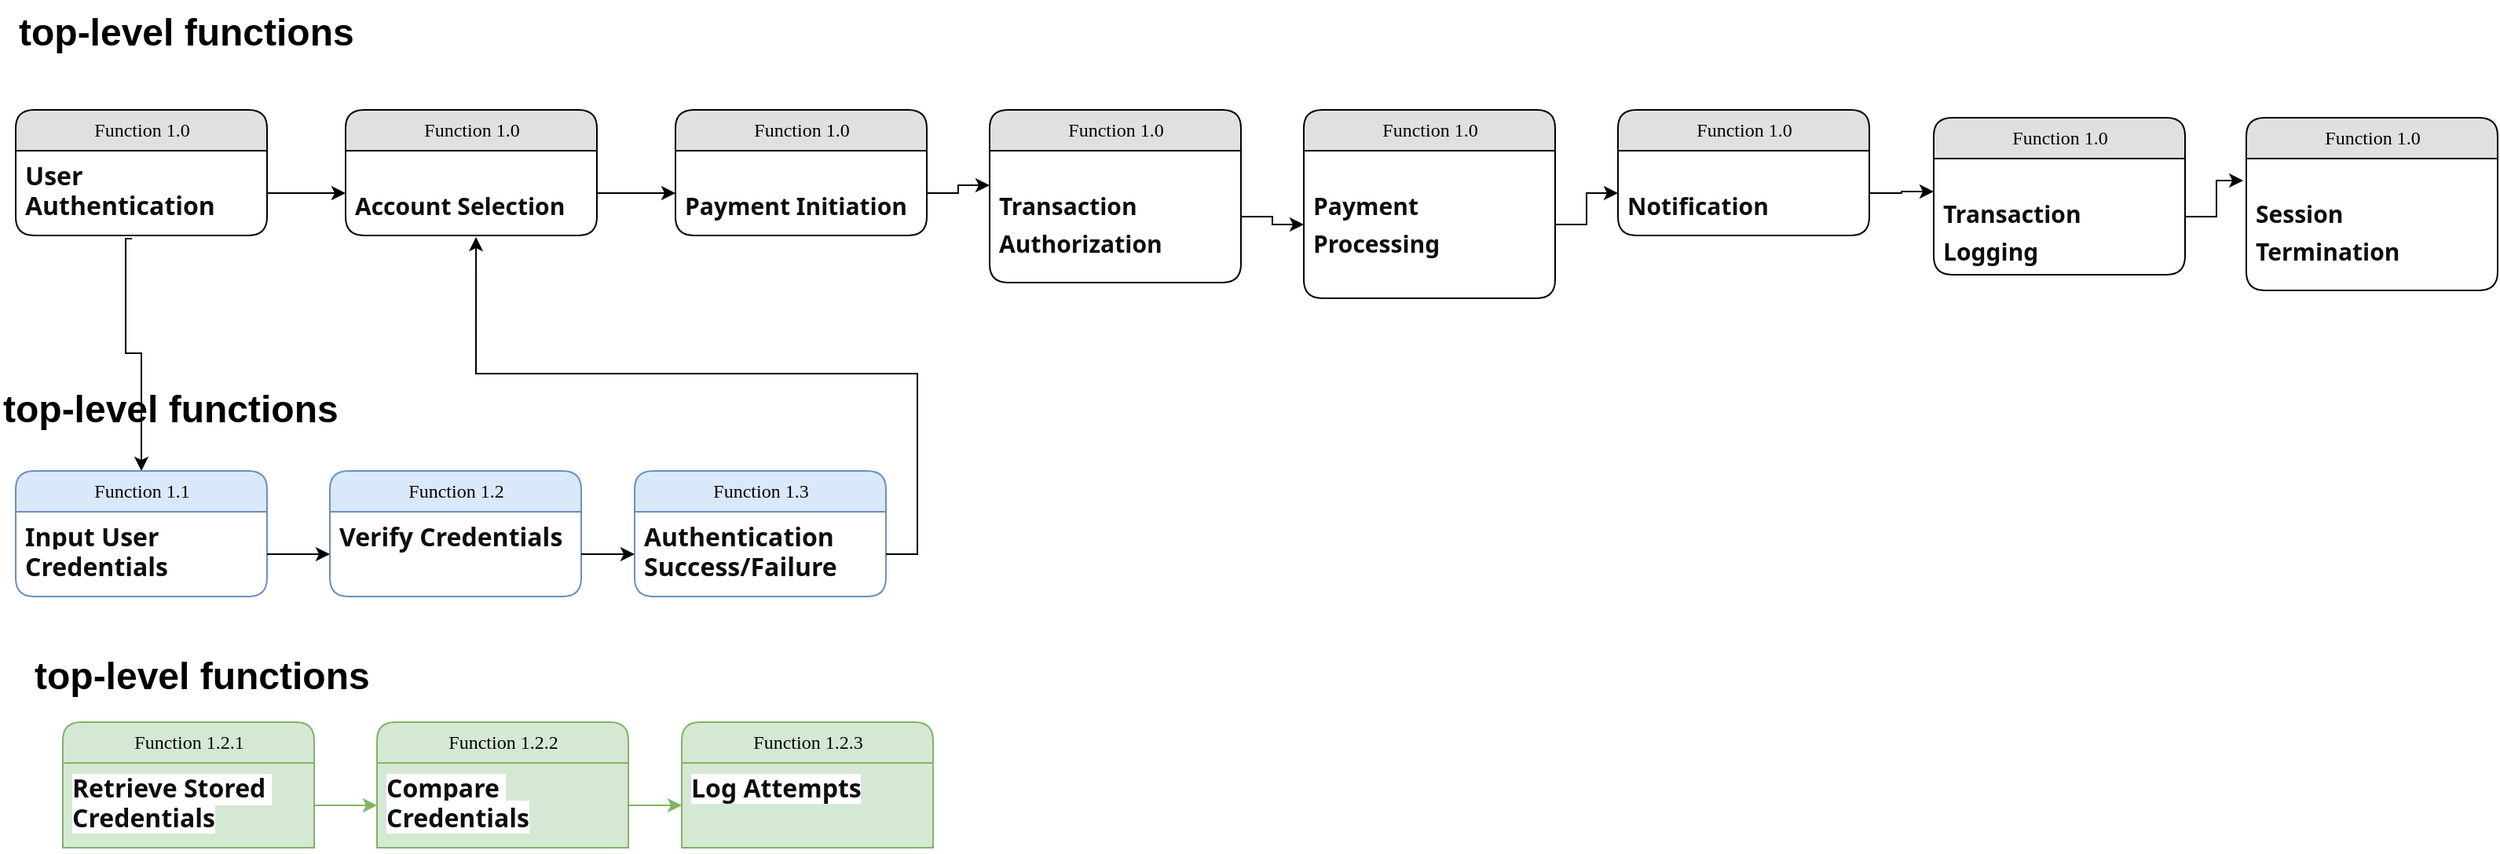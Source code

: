 <mxfile version="24.1.0" type="github">
  <diagram name="Page-1" id="_10pndpndqO9Rgd-7_nZ">
    <mxGraphModel dx="1434" dy="746" grid="1" gridSize="10" guides="1" tooltips="1" connect="1" arrows="1" fold="1" page="1" pageScale="1" pageWidth="827" pageHeight="1169" math="0" shadow="0">
      <root>
        <mxCell id="0" />
        <mxCell id="1" parent="0" />
        <mxCell id="2uX6Rqt7n328oZUtcSQR-39" style="edgeStyle=orthogonalEdgeStyle;rounded=0;orthogonalLoop=1;jettySize=auto;html=1;exitX=0.463;exitY=1.037;exitDx=0;exitDy=0;exitPerimeter=0;" edge="1" parent="1" source="2uX6Rqt7n328oZUtcSQR-2" target="2uX6Rqt7n328oZUtcSQR-32">
          <mxGeometry relative="1" as="geometry">
            <Array as="points">
              <mxPoint x="90" y="182" />
              <mxPoint x="90" y="255" />
              <mxPoint x="100" y="255" />
            </Array>
          </mxGeometry>
        </mxCell>
        <mxCell id="2uX6Rqt7n328oZUtcSQR-1" value="Function 1.0" style="swimlane;html=1;fontStyle=0;childLayout=stackLayout;horizontal=1;startSize=26;fillColor=#e0e0e0;horizontalStack=0;resizeParent=1;resizeLast=0;collapsible=1;marginBottom=0;swimlaneFillColor=#ffffff;align=center;rounded=1;shadow=0;comic=0;labelBackgroundColor=none;strokeWidth=1;fontFamily=Verdana;fontSize=12" vertex="1" parent="1">
          <mxGeometry x="20" y="100" width="160" height="80" as="geometry" />
        </mxCell>
        <mxCell id="2uX6Rqt7n328oZUtcSQR-2" value="&lt;div&gt;&lt;span style=&quot;border: 0px solid rgb(227, 227, 227); box-sizing: border-box; --tw-border-spacing-x: 0; --tw-border-spacing-y: 0; --tw-translate-x: 0; --tw-translate-y: 0; --tw-rotate: 0; --tw-skew-x: 0; --tw-skew-y: 0; --tw-scale-x: 1; --tw-scale-y: 1; --tw-pan-x: ; --tw-pan-y: ; --tw-pinch-zoom: ; --tw-scroll-snap-strictness: proximity; --tw-gradient-from-position: ; --tw-gradient-via-position: ; --tw-gradient-to-position: ; --tw-ordinal: ; --tw-slashed-zero: ; --tw-numeric-figure: ; --tw-numeric-spacing: ; --tw-numeric-fraction: ; --tw-ring-inset: ; --tw-ring-offset-width: 0px; --tw-ring-offset-color: #fff; --tw-ring-color: rgba(69,89,164,.5); --tw-ring-offset-shadow: 0 0 transparent; --tw-ring-shadow: 0 0 transparent; --tw-shadow: 0 0 transparent; --tw-shadow-colored: 0 0 transparent; --tw-blur: ; --tw-brightness: ; --tw-contrast: ; --tw-grayscale: ; --tw-hue-rotate: ; --tw-invert: ; --tw-saturate: ; --tw-sepia: ; --tw-drop-shadow: ; --tw-backdrop-blur: ; --tw-backdrop-brightness: ; --tw-backdrop-contrast: ; --tw-backdrop-grayscale: ; --tw-backdrop-hue-rotate: ; --tw-backdrop-invert: ; --tw-backdrop-opacity: ; --tw-backdrop-saturate: ; --tw-backdrop-sepia: ; --tw-contain-size: ; --tw-contain-layout: ; --tw-contain-paint: ; --tw-contain-style: ; font-weight: 600; color: rgb(13, 13, 13); font-family: Söhne, ui-sans-serif, system-ui, -apple-system, &amp;quot;Segoe UI&amp;quot;, Roboto, Ubuntu, Cantarell, &amp;quot;Noto Sans&amp;quot;, sans-serif, &amp;quot;Helvetica Neue&amp;quot;, Arial, &amp;quot;Apple Color Emoji&amp;quot;, &amp;quot;Segoe UI Emoji&amp;quot;, &amp;quot;Segoe UI Symbol&amp;quot;, &amp;quot;Noto Color Emoji&amp;quot;; font-size: 16px; white-space-collapse: preserve; background-color: rgb(255, 255, 255);&quot;&gt;User Authentication&lt;/span&gt;&lt;br&gt;&lt;/div&gt;" style="text;html=1;strokeColor=none;fillColor=none;spacingLeft=4;spacingRight=4;whiteSpace=wrap;overflow=hidden;rotatable=0;points=[[0,0.5],[1,0.5]];portConstraint=eastwest;" vertex="1" parent="2uX6Rqt7n328oZUtcSQR-1">
          <mxGeometry y="26" width="160" height="54" as="geometry" />
        </mxCell>
        <mxCell id="2uX6Rqt7n328oZUtcSQR-9" value="Function 1.0" style="swimlane;html=1;fontStyle=0;childLayout=stackLayout;horizontal=1;startSize=26;fillColor=#e0e0e0;horizontalStack=0;resizeParent=1;resizeLast=0;collapsible=1;marginBottom=0;swimlaneFillColor=#ffffff;align=center;rounded=1;shadow=0;comic=0;labelBackgroundColor=none;strokeWidth=1;fontFamily=Verdana;fontSize=12" vertex="1" parent="1">
          <mxGeometry x="1440" y="105" width="160" height="110" as="geometry" />
        </mxCell>
        <mxCell id="2uX6Rqt7n328oZUtcSQR-10" value="&lt;div&gt;&lt;h3 style=&quot;border: 0px solid rgb(227, 227, 227); box-sizing: border-box; --tw-border-spacing-x: 0; --tw-border-spacing-y: 0; --tw-translate-x: 0; --tw-translate-y: 0; --tw-rotate: 0; --tw-skew-x: 0; --tw-skew-y: 0; --tw-scale-x: 1; --tw-scale-y: 1; --tw-pan-x: ; --tw-pan-y: ; --tw-pinch-zoom: ; --tw-scroll-snap-strictness: proximity; --tw-gradient-from-position: ; --tw-gradient-via-position: ; --tw-gradient-to-position: ; --tw-ordinal: ; --tw-slashed-zero: ; --tw-numeric-figure: ; --tw-numeric-spacing: ; --tw-numeric-fraction: ; --tw-ring-inset: ; --tw-ring-offset-width: 0px; --tw-ring-offset-color: #fff; --tw-ring-color: rgba(69,89,164,.5); --tw-ring-offset-shadow: 0 0 transparent; --tw-ring-shadow: 0 0 transparent; --tw-shadow: 0 0 transparent; --tw-shadow-colored: 0 0 transparent; --tw-blur: ; --tw-brightness: ; --tw-contrast: ; --tw-grayscale: ; --tw-hue-rotate: ; --tw-invert: ; --tw-saturate: ; --tw-sepia: ; --tw-drop-shadow: ; --tw-backdrop-blur: ; --tw-backdrop-brightness: ; --tw-backdrop-contrast: ; --tw-backdrop-grayscale: ; --tw-backdrop-hue-rotate: ; --tw-backdrop-invert: ; --tw-backdrop-opacity: ; --tw-backdrop-saturate: ; --tw-backdrop-sepia: ; --tw-contain-size: ; --tw-contain-layout: ; --tw-contain-paint: ; --tw-contain-style: ; font-size: 1.25em; margin: 1rem 0px 0.5rem; line-height: 1.6; color: rgb(13, 13, 13); font-family: Söhne, ui-sans-serif, system-ui, -apple-system, &amp;quot;Segoe UI&amp;quot;, Roboto, Ubuntu, Cantarell, &amp;quot;Noto Sans&amp;quot;, sans-serif, &amp;quot;Helvetica Neue&amp;quot;, Arial, &amp;quot;Apple Color Emoji&amp;quot;, &amp;quot;Segoe UI Emoji&amp;quot;, &amp;quot;Segoe UI Symbol&amp;quot;, &amp;quot;Noto Color Emoji&amp;quot;; white-space-collapse: preserve; background-color: rgb(255, 255, 255);&quot;&gt;Session Termination&lt;/h3&gt;&lt;/div&gt;" style="text;html=1;strokeColor=none;fillColor=none;spacingLeft=4;spacingRight=4;whiteSpace=wrap;overflow=hidden;rotatable=0;points=[[0,0.5],[1,0.5]];portConstraint=eastwest;" vertex="1" parent="2uX6Rqt7n328oZUtcSQR-9">
          <mxGeometry y="26" width="160" height="84" as="geometry" />
        </mxCell>
        <mxCell id="2uX6Rqt7n328oZUtcSQR-11" value="Function 1.0" style="swimlane;html=1;fontStyle=0;childLayout=stackLayout;horizontal=1;startSize=26;fillColor=#e0e0e0;horizontalStack=0;resizeParent=1;resizeLast=0;collapsible=1;marginBottom=0;swimlaneFillColor=#ffffff;align=center;rounded=1;shadow=0;comic=0;labelBackgroundColor=none;strokeWidth=1;fontFamily=Verdana;fontSize=12" vertex="1" parent="1">
          <mxGeometry x="1241" y="105" width="160" height="100" as="geometry" />
        </mxCell>
        <mxCell id="2uX6Rqt7n328oZUtcSQR-12" value="&lt;div&gt;&lt;h3 style=&quot;border: 0px solid rgb(227, 227, 227); box-sizing: border-box; --tw-border-spacing-x: 0; --tw-border-spacing-y: 0; --tw-translate-x: 0; --tw-translate-y: 0; --tw-rotate: 0; --tw-skew-x: 0; --tw-skew-y: 0; --tw-scale-x: 1; --tw-scale-y: 1; --tw-pan-x: ; --tw-pan-y: ; --tw-pinch-zoom: ; --tw-scroll-snap-strictness: proximity; --tw-gradient-from-position: ; --tw-gradient-via-position: ; --tw-gradient-to-position: ; --tw-ordinal: ; --tw-slashed-zero: ; --tw-numeric-figure: ; --tw-numeric-spacing: ; --tw-numeric-fraction: ; --tw-ring-inset: ; --tw-ring-offset-width: 0px; --tw-ring-offset-color: #fff; --tw-ring-color: rgba(69,89,164,.5); --tw-ring-offset-shadow: 0 0 transparent; --tw-ring-shadow: 0 0 transparent; --tw-shadow: 0 0 transparent; --tw-shadow-colored: 0 0 transparent; --tw-blur: ; --tw-brightness: ; --tw-contrast: ; --tw-grayscale: ; --tw-hue-rotate: ; --tw-invert: ; --tw-saturate: ; --tw-sepia: ; --tw-drop-shadow: ; --tw-backdrop-blur: ; --tw-backdrop-brightness: ; --tw-backdrop-contrast: ; --tw-backdrop-grayscale: ; --tw-backdrop-hue-rotate: ; --tw-backdrop-invert: ; --tw-backdrop-opacity: ; --tw-backdrop-saturate: ; --tw-backdrop-sepia: ; --tw-contain-size: ; --tw-contain-layout: ; --tw-contain-paint: ; --tw-contain-style: ; font-size: 1.25em; margin: 1rem 0px 0.5rem; line-height: 1.6; color: rgb(13, 13, 13); font-family: Söhne, ui-sans-serif, system-ui, -apple-system, &amp;quot;Segoe UI&amp;quot;, Roboto, Ubuntu, Cantarell, &amp;quot;Noto Sans&amp;quot;, sans-serif, &amp;quot;Helvetica Neue&amp;quot;, Arial, &amp;quot;Apple Color Emoji&amp;quot;, &amp;quot;Segoe UI Emoji&amp;quot;, &amp;quot;Segoe UI Symbol&amp;quot;, &amp;quot;Noto Color Emoji&amp;quot;; white-space-collapse: preserve; background-color: rgb(255, 255, 255);&quot;&gt;Transaction Logging&lt;/h3&gt;&lt;div&gt;&lt;br&gt;&lt;/div&gt;&lt;ul style=&quot;border: 0px solid rgb(227, 227, 227); box-sizing: border-box; --tw-border-spacing-x: 0; --tw-border-spacing-y: 0; --tw-translate-x: 0; --tw-translate-y: 0; --tw-rotate: 0; --tw-skew-x: 0; --tw-skew-y: 0; --tw-scale-x: 1; --tw-scale-y: 1; --tw-pan-x: ; --tw-pan-y: ; --tw-pinch-zoom: ; --tw-scroll-snap-strictness: proximity; --tw-gradient-from-position: ; --tw-gradient-via-position: ; --tw-gradient-to-position: ; --tw-ordinal: ; --tw-slashed-zero: ; --tw-numeric-figure: ; --tw-numeric-spacing: ; --tw-numeric-fraction: ; --tw-ring-inset: ; --tw-ring-offset-width: 0px; --tw-ring-offset-color: #fff; --tw-ring-color: rgba(69,89,164,.5); --tw-ring-offset-shadow: 0 0 transparent; --tw-ring-shadow: 0 0 transparent; --tw-shadow: 0 0 transparent; --tw-shadow-colored: 0 0 transparent; --tw-blur: ; --tw-brightness: ; --tw-contrast: ; --tw-grayscale: ; --tw-hue-rotate: ; --tw-invert: ; --tw-saturate: ; --tw-sepia: ; --tw-drop-shadow: ; --tw-backdrop-blur: ; --tw-backdrop-brightness: ; --tw-backdrop-contrast: ; --tw-backdrop-grayscale: ; --tw-backdrop-hue-rotate: ; --tw-backdrop-invert: ; --tw-backdrop-opacity: ; --tw-backdrop-saturate: ; --tw-backdrop-sepia: ; --tw-contain-size: ; --tw-contain-layout: ; --tw-contain-paint: ; --tw-contain-style: ; list-style-position: initial; list-style-image: initial; margin: 0px 0px 1rem; padding: 0px 0px 0px 1.25rem; color: rgb(13, 13, 13); font-family: Söhne, ui-sans-serif, system-ui, -apple-system, &amp;quot;Segoe UI&amp;quot;, Roboto, Ubuntu, Cantarell, &amp;quot;Noto Sans&amp;quot;, sans-serif, &amp;quot;Helvetica Neue&amp;quot;, Arial, &amp;quot;Apple Color Emoji&amp;quot;, &amp;quot;Segoe UI Emoji&amp;quot;, &amp;quot;Segoe UI Symbol&amp;quot;, &amp;quot;Noto Color Emoji&amp;quot;; font-size: 16px; white-space-collapse: preserve; background-color: rgb(255, 255, 255);&quot;&gt;&lt;/ul&gt;&lt;/div&gt;" style="text;html=1;strokeColor=none;fillColor=none;spacingLeft=4;spacingRight=4;whiteSpace=wrap;overflow=hidden;rotatable=0;points=[[0,0.5],[1,0.5]];portConstraint=eastwest;" vertex="1" parent="2uX6Rqt7n328oZUtcSQR-11">
          <mxGeometry y="26" width="160" height="74" as="geometry" />
        </mxCell>
        <mxCell id="2uX6Rqt7n328oZUtcSQR-13" value="Function 1.0" style="swimlane;html=1;fontStyle=0;childLayout=stackLayout;horizontal=1;startSize=26;fillColor=#e0e0e0;horizontalStack=0;resizeParent=1;resizeLast=0;collapsible=1;marginBottom=0;swimlaneFillColor=#ffffff;align=center;rounded=1;shadow=0;comic=0;labelBackgroundColor=none;strokeWidth=1;fontFamily=Verdana;fontSize=12" vertex="1" parent="1">
          <mxGeometry x="1040" y="100" width="160" height="80" as="geometry" />
        </mxCell>
        <mxCell id="2uX6Rqt7n328oZUtcSQR-14" value="&lt;div&gt;&lt;h3 style=&quot;border: 0px solid rgb(227, 227, 227); box-sizing: border-box; --tw-border-spacing-x: 0; --tw-border-spacing-y: 0; --tw-translate-x: 0; --tw-translate-y: 0; --tw-rotate: 0; --tw-skew-x: 0; --tw-skew-y: 0; --tw-scale-x: 1; --tw-scale-y: 1; --tw-pan-x: ; --tw-pan-y: ; --tw-pinch-zoom: ; --tw-scroll-snap-strictness: proximity; --tw-gradient-from-position: ; --tw-gradient-via-position: ; --tw-gradient-to-position: ; --tw-ordinal: ; --tw-slashed-zero: ; --tw-numeric-figure: ; --tw-numeric-spacing: ; --tw-numeric-fraction: ; --tw-ring-inset: ; --tw-ring-offset-width: 0px; --tw-ring-offset-color: #fff; --tw-ring-color: rgba(69,89,164,.5); --tw-ring-offset-shadow: 0 0 transparent; --tw-ring-shadow: 0 0 transparent; --tw-shadow: 0 0 transparent; --tw-shadow-colored: 0 0 transparent; --tw-blur: ; --tw-brightness: ; --tw-contrast: ; --tw-grayscale: ; --tw-hue-rotate: ; --tw-invert: ; --tw-saturate: ; --tw-sepia: ; --tw-drop-shadow: ; --tw-backdrop-blur: ; --tw-backdrop-brightness: ; --tw-backdrop-contrast: ; --tw-backdrop-grayscale: ; --tw-backdrop-hue-rotate: ; --tw-backdrop-invert: ; --tw-backdrop-opacity: ; --tw-backdrop-saturate: ; --tw-backdrop-sepia: ; --tw-contain-size: ; --tw-contain-layout: ; --tw-contain-paint: ; --tw-contain-style: ; font-size: 1.25em; margin: 1rem 0px 0.5rem; line-height: 1.6; color: rgb(13, 13, 13); font-family: Söhne, ui-sans-serif, system-ui, -apple-system, &amp;quot;Segoe UI&amp;quot;, Roboto, Ubuntu, Cantarell, &amp;quot;Noto Sans&amp;quot;, sans-serif, &amp;quot;Helvetica Neue&amp;quot;, Arial, &amp;quot;Apple Color Emoji&amp;quot;, &amp;quot;Segoe UI Emoji&amp;quot;, &amp;quot;Segoe UI Symbol&amp;quot;, &amp;quot;Noto Color Emoji&amp;quot;; white-space-collapse: preserve; background-color: rgb(255, 255, 255);&quot;&gt;Notification&lt;/h3&gt;&lt;/div&gt;" style="text;html=1;strokeColor=none;fillColor=none;spacingLeft=4;spacingRight=4;whiteSpace=wrap;overflow=hidden;rotatable=0;points=[[0,0.5],[1,0.5]];portConstraint=eastwest;" vertex="1" parent="2uX6Rqt7n328oZUtcSQR-13">
          <mxGeometry y="26" width="160" height="54" as="geometry" />
        </mxCell>
        <mxCell id="2uX6Rqt7n328oZUtcSQR-15" value="Function 1.0" style="swimlane;html=1;fontStyle=0;childLayout=stackLayout;horizontal=1;startSize=26;fillColor=#e0e0e0;horizontalStack=0;resizeParent=1;resizeLast=0;collapsible=1;marginBottom=0;swimlaneFillColor=#ffffff;align=center;rounded=1;shadow=0;comic=0;labelBackgroundColor=none;strokeWidth=1;fontFamily=Verdana;fontSize=12" vertex="1" parent="1">
          <mxGeometry x="840" y="100" width="160" height="120" as="geometry" />
        </mxCell>
        <mxCell id="2uX6Rqt7n328oZUtcSQR-16" value="&lt;div&gt;&lt;h3 style=&quot;border: 0px solid rgb(227, 227, 227); box-sizing: border-box; --tw-border-spacing-x: 0; --tw-border-spacing-y: 0; --tw-translate-x: 0; --tw-translate-y: 0; --tw-rotate: 0; --tw-skew-x: 0; --tw-skew-y: 0; --tw-scale-x: 1; --tw-scale-y: 1; --tw-pan-x: ; --tw-pan-y: ; --tw-pinch-zoom: ; --tw-scroll-snap-strictness: proximity; --tw-gradient-from-position: ; --tw-gradient-via-position: ; --tw-gradient-to-position: ; --tw-ordinal: ; --tw-slashed-zero: ; --tw-numeric-figure: ; --tw-numeric-spacing: ; --tw-numeric-fraction: ; --tw-ring-inset: ; --tw-ring-offset-width: 0px; --tw-ring-offset-color: #fff; --tw-ring-color: rgba(69,89,164,.5); --tw-ring-offset-shadow: 0 0 transparent; --tw-ring-shadow: 0 0 transparent; --tw-shadow: 0 0 transparent; --tw-shadow-colored: 0 0 transparent; --tw-blur: ; --tw-brightness: ; --tw-contrast: ; --tw-grayscale: ; --tw-hue-rotate: ; --tw-invert: ; --tw-saturate: ; --tw-sepia: ; --tw-drop-shadow: ; --tw-backdrop-blur: ; --tw-backdrop-brightness: ; --tw-backdrop-contrast: ; --tw-backdrop-grayscale: ; --tw-backdrop-hue-rotate: ; --tw-backdrop-invert: ; --tw-backdrop-opacity: ; --tw-backdrop-saturate: ; --tw-backdrop-sepia: ; --tw-contain-size: ; --tw-contain-layout: ; --tw-contain-paint: ; --tw-contain-style: ; font-size: 1.25em; margin: 1rem 0px 0.5rem; line-height: 1.6; color: rgb(13, 13, 13); font-family: Söhne, ui-sans-serif, system-ui, -apple-system, &amp;quot;Segoe UI&amp;quot;, Roboto, Ubuntu, Cantarell, &amp;quot;Noto Sans&amp;quot;, sans-serif, &amp;quot;Helvetica Neue&amp;quot;, Arial, &amp;quot;Apple Color Emoji&amp;quot;, &amp;quot;Segoe UI Emoji&amp;quot;, &amp;quot;Segoe UI Symbol&amp;quot;, &amp;quot;Noto Color Emoji&amp;quot;; white-space-collapse: preserve; background-color: rgb(255, 255, 255);&quot;&gt;Payment Processing&lt;/h3&gt;&lt;div&gt;&lt;br&gt;&lt;/div&gt;&lt;ul style=&quot;border: 0px solid rgb(227, 227, 227); box-sizing: border-box; --tw-border-spacing-x: 0; --tw-border-spacing-y: 0; --tw-translate-x: 0; --tw-translate-y: 0; --tw-rotate: 0; --tw-skew-x: 0; --tw-skew-y: 0; --tw-scale-x: 1; --tw-scale-y: 1; --tw-pan-x: ; --tw-pan-y: ; --tw-pinch-zoom: ; --tw-scroll-snap-strictness: proximity; --tw-gradient-from-position: ; --tw-gradient-via-position: ; --tw-gradient-to-position: ; --tw-ordinal: ; --tw-slashed-zero: ; --tw-numeric-figure: ; --tw-numeric-spacing: ; --tw-numeric-fraction: ; --tw-ring-inset: ; --tw-ring-offset-width: 0px; --tw-ring-offset-color: #fff; --tw-ring-color: rgba(69,89,164,.5); --tw-ring-offset-shadow: 0 0 transparent; --tw-ring-shadow: 0 0 transparent; --tw-shadow: 0 0 transparent; --tw-shadow-colored: 0 0 transparent; --tw-blur: ; --tw-brightness: ; --tw-contrast: ; --tw-grayscale: ; --tw-hue-rotate: ; --tw-invert: ; --tw-saturate: ; --tw-sepia: ; --tw-drop-shadow: ; --tw-backdrop-blur: ; --tw-backdrop-brightness: ; --tw-backdrop-contrast: ; --tw-backdrop-grayscale: ; --tw-backdrop-hue-rotate: ; --tw-backdrop-invert: ; --tw-backdrop-opacity: ; --tw-backdrop-saturate: ; --tw-backdrop-sepia: ; --tw-contain-size: ; --tw-contain-layout: ; --tw-contain-paint: ; --tw-contain-style: ; list-style-position: initial; list-style-image: initial; margin: 0px 0px 1rem; padding: 0px 0px 0px 1.25rem; color: rgb(13, 13, 13); font-family: Söhne, ui-sans-serif, system-ui, -apple-system, &amp;quot;Segoe UI&amp;quot;, Roboto, Ubuntu, Cantarell, &amp;quot;Noto Sans&amp;quot;, sans-serif, &amp;quot;Helvetica Neue&amp;quot;, Arial, &amp;quot;Apple Color Emoji&amp;quot;, &amp;quot;Segoe UI Emoji&amp;quot;, &amp;quot;Segoe UI Symbol&amp;quot;, &amp;quot;Noto Color Emoji&amp;quot;; font-size: 16px; white-space-collapse: preserve; background-color: rgb(255, 255, 255);&quot;&gt;&lt;/ul&gt;&lt;/div&gt;" style="text;html=1;strokeColor=none;fillColor=none;spacingLeft=4;spacingRight=4;whiteSpace=wrap;overflow=hidden;rotatable=0;points=[[0,0.5],[1,0.5]];portConstraint=eastwest;" vertex="1" parent="2uX6Rqt7n328oZUtcSQR-15">
          <mxGeometry y="26" width="160" height="94" as="geometry" />
        </mxCell>
        <mxCell id="2uX6Rqt7n328oZUtcSQR-17" value="Function 1.0" style="swimlane;html=1;fontStyle=0;childLayout=stackLayout;horizontal=1;startSize=26;fillColor=#e0e0e0;horizontalStack=0;resizeParent=1;resizeLast=0;collapsible=1;marginBottom=0;swimlaneFillColor=#ffffff;align=center;rounded=1;shadow=0;comic=0;labelBackgroundColor=none;strokeWidth=1;fontFamily=Verdana;fontSize=12" vertex="1" parent="1">
          <mxGeometry x="640" y="100" width="160" height="110" as="geometry" />
        </mxCell>
        <mxCell id="2uX6Rqt7n328oZUtcSQR-18" value="&lt;div&gt;&lt;h3 style=&quot;border: 0px solid rgb(227, 227, 227); box-sizing: border-box; --tw-border-spacing-x: 0; --tw-border-spacing-y: 0; --tw-translate-x: 0; --tw-translate-y: 0; --tw-rotate: 0; --tw-skew-x: 0; --tw-skew-y: 0; --tw-scale-x: 1; --tw-scale-y: 1; --tw-pan-x: ; --tw-pan-y: ; --tw-pinch-zoom: ; --tw-scroll-snap-strictness: proximity; --tw-gradient-from-position: ; --tw-gradient-via-position: ; --tw-gradient-to-position: ; --tw-ordinal: ; --tw-slashed-zero: ; --tw-numeric-figure: ; --tw-numeric-spacing: ; --tw-numeric-fraction: ; --tw-ring-inset: ; --tw-ring-offset-width: 0px; --tw-ring-offset-color: #fff; --tw-ring-color: rgba(69,89,164,.5); --tw-ring-offset-shadow: 0 0 transparent; --tw-ring-shadow: 0 0 transparent; --tw-shadow: 0 0 transparent; --tw-shadow-colored: 0 0 transparent; --tw-blur: ; --tw-brightness: ; --tw-contrast: ; --tw-grayscale: ; --tw-hue-rotate: ; --tw-invert: ; --tw-saturate: ; --tw-sepia: ; --tw-drop-shadow: ; --tw-backdrop-blur: ; --tw-backdrop-brightness: ; --tw-backdrop-contrast: ; --tw-backdrop-grayscale: ; --tw-backdrop-hue-rotate: ; --tw-backdrop-invert: ; --tw-backdrop-opacity: ; --tw-backdrop-saturate: ; --tw-backdrop-sepia: ; --tw-contain-size: ; --tw-contain-layout: ; --tw-contain-paint: ; --tw-contain-style: ; font-size: 1.25em; margin: 1rem 0px 0.5rem; line-height: 1.6; color: rgb(13, 13, 13); font-family: Söhne, ui-sans-serif, system-ui, -apple-system, &amp;quot;Segoe UI&amp;quot;, Roboto, Ubuntu, Cantarell, &amp;quot;Noto Sans&amp;quot;, sans-serif, &amp;quot;Helvetica Neue&amp;quot;, Arial, &amp;quot;Apple Color Emoji&amp;quot;, &amp;quot;Segoe UI Emoji&amp;quot;, &amp;quot;Segoe UI Symbol&amp;quot;, &amp;quot;Noto Color Emoji&amp;quot;; white-space-collapse: preserve; background-color: rgb(255, 255, 255);&quot;&gt;Transaction Authorization&lt;/h3&gt;&lt;div&gt;&lt;br&gt;&lt;/div&gt;&lt;ul style=&quot;border: 0px solid rgb(227, 227, 227); box-sizing: border-box; --tw-border-spacing-x: 0; --tw-border-spacing-y: 0; --tw-translate-x: 0; --tw-translate-y: 0; --tw-rotate: 0; --tw-skew-x: 0; --tw-skew-y: 0; --tw-scale-x: 1; --tw-scale-y: 1; --tw-pan-x: ; --tw-pan-y: ; --tw-pinch-zoom: ; --tw-scroll-snap-strictness: proximity; --tw-gradient-from-position: ; --tw-gradient-via-position: ; --tw-gradient-to-position: ; --tw-ordinal: ; --tw-slashed-zero: ; --tw-numeric-figure: ; --tw-numeric-spacing: ; --tw-numeric-fraction: ; --tw-ring-inset: ; --tw-ring-offset-width: 0px; --tw-ring-offset-color: #fff; --tw-ring-color: rgba(69,89,164,.5); --tw-ring-offset-shadow: 0 0 transparent; --tw-ring-shadow: 0 0 transparent; --tw-shadow: 0 0 transparent; --tw-shadow-colored: 0 0 transparent; --tw-blur: ; --tw-brightness: ; --tw-contrast: ; --tw-grayscale: ; --tw-hue-rotate: ; --tw-invert: ; --tw-saturate: ; --tw-sepia: ; --tw-drop-shadow: ; --tw-backdrop-blur: ; --tw-backdrop-brightness: ; --tw-backdrop-contrast: ; --tw-backdrop-grayscale: ; --tw-backdrop-hue-rotate: ; --tw-backdrop-invert: ; --tw-backdrop-opacity: ; --tw-backdrop-saturate: ; --tw-backdrop-sepia: ; --tw-contain-size: ; --tw-contain-layout: ; --tw-contain-paint: ; --tw-contain-style: ; list-style-position: initial; list-style-image: initial; margin: 0px 0px 1rem; padding: 0px 0px 0px 1.25rem; color: rgb(13, 13, 13); font-family: Söhne, ui-sans-serif, system-ui, -apple-system, &amp;quot;Segoe UI&amp;quot;, Roboto, Ubuntu, Cantarell, &amp;quot;Noto Sans&amp;quot;, sans-serif, &amp;quot;Helvetica Neue&amp;quot;, Arial, &amp;quot;Apple Color Emoji&amp;quot;, &amp;quot;Segoe UI Emoji&amp;quot;, &amp;quot;Segoe UI Symbol&amp;quot;, &amp;quot;Noto Color Emoji&amp;quot;; font-size: 16px; white-space-collapse: preserve; background-color: rgb(255, 255, 255);&quot;&gt;&lt;/ul&gt;&lt;/div&gt;" style="text;html=1;strokeColor=none;fillColor=none;spacingLeft=4;spacingRight=4;whiteSpace=wrap;overflow=hidden;rotatable=0;points=[[0,0.5],[1,0.5]];portConstraint=eastwest;" vertex="1" parent="2uX6Rqt7n328oZUtcSQR-17">
          <mxGeometry y="26" width="160" height="84" as="geometry" />
        </mxCell>
        <mxCell id="2uX6Rqt7n328oZUtcSQR-19" value="Function 1.0" style="swimlane;html=1;fontStyle=0;childLayout=stackLayout;horizontal=1;startSize=26;fillColor=#e0e0e0;horizontalStack=0;resizeParent=1;resizeLast=0;collapsible=1;marginBottom=0;swimlaneFillColor=#ffffff;align=center;rounded=1;shadow=0;comic=0;labelBackgroundColor=none;strokeWidth=1;fontFamily=Verdana;fontSize=12" vertex="1" parent="1">
          <mxGeometry x="440" y="100" width="160" height="80" as="geometry" />
        </mxCell>
        <mxCell id="2uX6Rqt7n328oZUtcSQR-20" value="&lt;div&gt;&lt;h3 style=&quot;border: 0px solid rgb(227, 227, 227); box-sizing: border-box; --tw-border-spacing-x: 0; --tw-border-spacing-y: 0; --tw-translate-x: 0; --tw-translate-y: 0; --tw-rotate: 0; --tw-skew-x: 0; --tw-skew-y: 0; --tw-scale-x: 1; --tw-scale-y: 1; --tw-pan-x: ; --tw-pan-y: ; --tw-pinch-zoom: ; --tw-scroll-snap-strictness: proximity; --tw-gradient-from-position: ; --tw-gradient-via-position: ; --tw-gradient-to-position: ; --tw-ordinal: ; --tw-slashed-zero: ; --tw-numeric-figure: ; --tw-numeric-spacing: ; --tw-numeric-fraction: ; --tw-ring-inset: ; --tw-ring-offset-width: 0px; --tw-ring-offset-color: #fff; --tw-ring-color: rgba(69,89,164,.5); --tw-ring-offset-shadow: 0 0 transparent; --tw-ring-shadow: 0 0 transparent; --tw-shadow: 0 0 transparent; --tw-shadow-colored: 0 0 transparent; --tw-blur: ; --tw-brightness: ; --tw-contrast: ; --tw-grayscale: ; --tw-hue-rotate: ; --tw-invert: ; --tw-saturate: ; --tw-sepia: ; --tw-drop-shadow: ; --tw-backdrop-blur: ; --tw-backdrop-brightness: ; --tw-backdrop-contrast: ; --tw-backdrop-grayscale: ; --tw-backdrop-hue-rotate: ; --tw-backdrop-invert: ; --tw-backdrop-opacity: ; --tw-backdrop-saturate: ; --tw-backdrop-sepia: ; --tw-contain-size: ; --tw-contain-layout: ; --tw-contain-paint: ; --tw-contain-style: ; font-size: 1.25em; margin: 1rem 0px 0.5rem; line-height: 1.6; color: rgb(13, 13, 13); font-family: Söhne, ui-sans-serif, system-ui, -apple-system, &amp;quot;Segoe UI&amp;quot;, Roboto, Ubuntu, Cantarell, &amp;quot;Noto Sans&amp;quot;, sans-serif, &amp;quot;Helvetica Neue&amp;quot;, Arial, &amp;quot;Apple Color Emoji&amp;quot;, &amp;quot;Segoe UI Emoji&amp;quot;, &amp;quot;Segoe UI Symbol&amp;quot;, &amp;quot;Noto Color Emoji&amp;quot;; white-space-collapse: preserve; background-color: rgb(255, 255, 255);&quot;&gt;Payment Initiation&lt;/h3&gt;&lt;div&gt;&lt;br&gt;&lt;/div&gt;&lt;ul style=&quot;border: 0px solid rgb(227, 227, 227); box-sizing: border-box; --tw-border-spacing-x: 0; --tw-border-spacing-y: 0; --tw-translate-x: 0; --tw-translate-y: 0; --tw-rotate: 0; --tw-skew-x: 0; --tw-skew-y: 0; --tw-scale-x: 1; --tw-scale-y: 1; --tw-pan-x: ; --tw-pan-y: ; --tw-pinch-zoom: ; --tw-scroll-snap-strictness: proximity; --tw-gradient-from-position: ; --tw-gradient-via-position: ; --tw-gradient-to-position: ; --tw-ordinal: ; --tw-slashed-zero: ; --tw-numeric-figure: ; --tw-numeric-spacing: ; --tw-numeric-fraction: ; --tw-ring-inset: ; --tw-ring-offset-width: 0px; --tw-ring-offset-color: #fff; --tw-ring-color: rgba(69,89,164,.5); --tw-ring-offset-shadow: 0 0 transparent; --tw-ring-shadow: 0 0 transparent; --tw-shadow: 0 0 transparent; --tw-shadow-colored: 0 0 transparent; --tw-blur: ; --tw-brightness: ; --tw-contrast: ; --tw-grayscale: ; --tw-hue-rotate: ; --tw-invert: ; --tw-saturate: ; --tw-sepia: ; --tw-drop-shadow: ; --tw-backdrop-blur: ; --tw-backdrop-brightness: ; --tw-backdrop-contrast: ; --tw-backdrop-grayscale: ; --tw-backdrop-hue-rotate: ; --tw-backdrop-invert: ; --tw-backdrop-opacity: ; --tw-backdrop-saturate: ; --tw-backdrop-sepia: ; --tw-contain-size: ; --tw-contain-layout: ; --tw-contain-paint: ; --tw-contain-style: ; list-style-position: initial; list-style-image: initial; margin: 0px 0px 1rem; padding: 0px 0px 0px 1.25rem; color: rgb(13, 13, 13); font-family: Söhne, ui-sans-serif, system-ui, -apple-system, &amp;quot;Segoe UI&amp;quot;, Roboto, Ubuntu, Cantarell, &amp;quot;Noto Sans&amp;quot;, sans-serif, &amp;quot;Helvetica Neue&amp;quot;, Arial, &amp;quot;Apple Color Emoji&amp;quot;, &amp;quot;Segoe UI Emoji&amp;quot;, &amp;quot;Segoe UI Symbol&amp;quot;, &amp;quot;Noto Color Emoji&amp;quot;; font-size: 16px; white-space-collapse: preserve; background-color: rgb(255, 255, 255);&quot;&gt;&lt;/ul&gt;&lt;/div&gt;" style="text;html=1;strokeColor=none;fillColor=none;spacingLeft=4;spacingRight=4;whiteSpace=wrap;overflow=hidden;rotatable=0;points=[[0,0.5],[1,0.5]];portConstraint=eastwest;" vertex="1" parent="2uX6Rqt7n328oZUtcSQR-19">
          <mxGeometry y="26" width="160" height="54" as="geometry" />
        </mxCell>
        <mxCell id="2uX6Rqt7n328oZUtcSQR-21" value="Function 1.0" style="swimlane;html=1;fontStyle=0;childLayout=stackLayout;horizontal=1;startSize=26;fillColor=#e0e0e0;horizontalStack=0;resizeParent=1;resizeLast=0;collapsible=1;marginBottom=0;swimlaneFillColor=#ffffff;align=center;rounded=1;shadow=0;comic=0;labelBackgroundColor=none;strokeWidth=1;fontFamily=Verdana;fontSize=12" vertex="1" parent="1">
          <mxGeometry x="230" y="100" width="160" height="80" as="geometry" />
        </mxCell>
        <mxCell id="2uX6Rqt7n328oZUtcSQR-22" value="&lt;div&gt;&lt;h3 style=&quot;border: 0px solid rgb(227, 227, 227); box-sizing: border-box; --tw-border-spacing-x: 0; --tw-border-spacing-y: 0; --tw-translate-x: 0; --tw-translate-y: 0; --tw-rotate: 0; --tw-skew-x: 0; --tw-skew-y: 0; --tw-scale-x: 1; --tw-scale-y: 1; --tw-pan-x: ; --tw-pan-y: ; --tw-pinch-zoom: ; --tw-scroll-snap-strictness: proximity; --tw-gradient-from-position: ; --tw-gradient-via-position: ; --tw-gradient-to-position: ; --tw-ordinal: ; --tw-slashed-zero: ; --tw-numeric-figure: ; --tw-numeric-spacing: ; --tw-numeric-fraction: ; --tw-ring-inset: ; --tw-ring-offset-width: 0px; --tw-ring-offset-color: #fff; --tw-ring-color: rgba(69,89,164,.5); --tw-ring-offset-shadow: 0 0 transparent; --tw-ring-shadow: 0 0 transparent; --tw-shadow: 0 0 transparent; --tw-shadow-colored: 0 0 transparent; --tw-blur: ; --tw-brightness: ; --tw-contrast: ; --tw-grayscale: ; --tw-hue-rotate: ; --tw-invert: ; --tw-saturate: ; --tw-sepia: ; --tw-drop-shadow: ; --tw-backdrop-blur: ; --tw-backdrop-brightness: ; --tw-backdrop-contrast: ; --tw-backdrop-grayscale: ; --tw-backdrop-hue-rotate: ; --tw-backdrop-invert: ; --tw-backdrop-opacity: ; --tw-backdrop-saturate: ; --tw-backdrop-sepia: ; --tw-contain-size: ; --tw-contain-layout: ; --tw-contain-paint: ; --tw-contain-style: ; font-size: 1.25em; margin: 1rem 0px 0.5rem; line-height: 1.6; color: rgb(13, 13, 13); font-family: Söhne, ui-sans-serif, system-ui, -apple-system, &amp;quot;Segoe UI&amp;quot;, Roboto, Ubuntu, Cantarell, &amp;quot;Noto Sans&amp;quot;, sans-serif, &amp;quot;Helvetica Neue&amp;quot;, Arial, &amp;quot;Apple Color Emoji&amp;quot;, &amp;quot;Segoe UI Emoji&amp;quot;, &amp;quot;Segoe UI Symbol&amp;quot;, &amp;quot;Noto Color Emoji&amp;quot;; white-space-collapse: preserve; background-color: rgb(255, 255, 255);&quot;&gt;Account Selection&lt;/h3&gt;&lt;div&gt;&lt;br&gt;&lt;/div&gt;&lt;ul style=&quot;border: 0px solid rgb(227, 227, 227); box-sizing: border-box; --tw-border-spacing-x: 0; --tw-border-spacing-y: 0; --tw-translate-x: 0; --tw-translate-y: 0; --tw-rotate: 0; --tw-skew-x: 0; --tw-skew-y: 0; --tw-scale-x: 1; --tw-scale-y: 1; --tw-pan-x: ; --tw-pan-y: ; --tw-pinch-zoom: ; --tw-scroll-snap-strictness: proximity; --tw-gradient-from-position: ; --tw-gradient-via-position: ; --tw-gradient-to-position: ; --tw-ordinal: ; --tw-slashed-zero: ; --tw-numeric-figure: ; --tw-numeric-spacing: ; --tw-numeric-fraction: ; --tw-ring-inset: ; --tw-ring-offset-width: 0px; --tw-ring-offset-color: #fff; --tw-ring-color: rgba(69,89,164,.5); --tw-ring-offset-shadow: 0 0 transparent; --tw-ring-shadow: 0 0 transparent; --tw-shadow: 0 0 transparent; --tw-shadow-colored: 0 0 transparent; --tw-blur: ; --tw-brightness: ; --tw-contrast: ; --tw-grayscale: ; --tw-hue-rotate: ; --tw-invert: ; --tw-saturate: ; --tw-sepia: ; --tw-drop-shadow: ; --tw-backdrop-blur: ; --tw-backdrop-brightness: ; --tw-backdrop-contrast: ; --tw-backdrop-grayscale: ; --tw-backdrop-hue-rotate: ; --tw-backdrop-invert: ; --tw-backdrop-opacity: ; --tw-backdrop-saturate: ; --tw-backdrop-sepia: ; --tw-contain-size: ; --tw-contain-layout: ; --tw-contain-paint: ; --tw-contain-style: ; list-style-position: initial; list-style-image: initial; margin: 0px 0px 1rem; padding: 0px 0px 0px 1.25rem; color: rgb(13, 13, 13); font-family: Söhne, ui-sans-serif, system-ui, -apple-system, &amp;quot;Segoe UI&amp;quot;, Roboto, Ubuntu, Cantarell, &amp;quot;Noto Sans&amp;quot;, sans-serif, &amp;quot;Helvetica Neue&amp;quot;, Arial, &amp;quot;Apple Color Emoji&amp;quot;, &amp;quot;Segoe UI Emoji&amp;quot;, &amp;quot;Segoe UI Symbol&amp;quot;, &amp;quot;Noto Color Emoji&amp;quot;; font-size: 16px; white-space-collapse: preserve; background-color: rgb(255, 255, 255);&quot;&gt;&lt;/ul&gt;&lt;/div&gt;" style="text;html=1;strokeColor=none;fillColor=none;spacingLeft=4;spacingRight=4;whiteSpace=wrap;overflow=hidden;rotatable=0;points=[[0,0.5],[1,0.5]];portConstraint=eastwest;" vertex="1" parent="2uX6Rqt7n328oZUtcSQR-21">
          <mxGeometry y="26" width="160" height="54" as="geometry" />
        </mxCell>
        <mxCell id="2uX6Rqt7n328oZUtcSQR-23" style="edgeStyle=orthogonalEdgeStyle;rounded=0;orthogonalLoop=1;jettySize=auto;html=1;exitX=1;exitY=0.5;exitDx=0;exitDy=0;entryX=0;entryY=0.5;entryDx=0;entryDy=0;" edge="1" parent="1" source="2uX6Rqt7n328oZUtcSQR-2" target="2uX6Rqt7n328oZUtcSQR-22">
          <mxGeometry relative="1" as="geometry" />
        </mxCell>
        <mxCell id="2uX6Rqt7n328oZUtcSQR-24" style="edgeStyle=orthogonalEdgeStyle;rounded=0;orthogonalLoop=1;jettySize=auto;html=1;exitX=1;exitY=0.5;exitDx=0;exitDy=0;entryX=0;entryY=0.5;entryDx=0;entryDy=0;" edge="1" parent="1" source="2uX6Rqt7n328oZUtcSQR-22" target="2uX6Rqt7n328oZUtcSQR-20">
          <mxGeometry relative="1" as="geometry" />
        </mxCell>
        <mxCell id="2uX6Rqt7n328oZUtcSQR-25" style="edgeStyle=orthogonalEdgeStyle;rounded=0;orthogonalLoop=1;jettySize=auto;html=1;exitX=1;exitY=0.5;exitDx=0;exitDy=0;entryX=0;entryY=0.262;entryDx=0;entryDy=0;entryPerimeter=0;" edge="1" parent="1" source="2uX6Rqt7n328oZUtcSQR-20" target="2uX6Rqt7n328oZUtcSQR-18">
          <mxGeometry relative="1" as="geometry" />
        </mxCell>
        <mxCell id="2uX6Rqt7n328oZUtcSQR-26" style="edgeStyle=orthogonalEdgeStyle;rounded=0;orthogonalLoop=1;jettySize=auto;html=1;exitX=1;exitY=0.5;exitDx=0;exitDy=0;" edge="1" parent="1" source="2uX6Rqt7n328oZUtcSQR-18" target="2uX6Rqt7n328oZUtcSQR-16">
          <mxGeometry relative="1" as="geometry" />
        </mxCell>
        <mxCell id="2uX6Rqt7n328oZUtcSQR-27" style="edgeStyle=orthogonalEdgeStyle;rounded=0;orthogonalLoop=1;jettySize=auto;html=1;exitX=1;exitY=0.5;exitDx=0;exitDy=0;" edge="1" parent="1" source="2uX6Rqt7n328oZUtcSQR-16" target="2uX6Rqt7n328oZUtcSQR-14">
          <mxGeometry relative="1" as="geometry" />
        </mxCell>
        <mxCell id="2uX6Rqt7n328oZUtcSQR-28" style="edgeStyle=orthogonalEdgeStyle;rounded=0;orthogonalLoop=1;jettySize=auto;html=1;exitX=1;exitY=0.5;exitDx=0;exitDy=0;entryX=0;entryY=0.284;entryDx=0;entryDy=0;entryPerimeter=0;" edge="1" parent="1" source="2uX6Rqt7n328oZUtcSQR-14" target="2uX6Rqt7n328oZUtcSQR-12">
          <mxGeometry relative="1" as="geometry" />
        </mxCell>
        <mxCell id="2uX6Rqt7n328oZUtcSQR-30" style="edgeStyle=orthogonalEdgeStyle;rounded=0;orthogonalLoop=1;jettySize=auto;html=1;exitX=1;exitY=0.5;exitDx=0;exitDy=0;entryX=-0.012;entryY=0.167;entryDx=0;entryDy=0;entryPerimeter=0;" edge="1" parent="1" source="2uX6Rqt7n328oZUtcSQR-12" target="2uX6Rqt7n328oZUtcSQR-10">
          <mxGeometry relative="1" as="geometry" />
        </mxCell>
        <mxCell id="2uX6Rqt7n328oZUtcSQR-31" value="&lt;h1 style=&quot;margin-top: 0px;&quot;&gt;&lt;span style=&quot;background-color: initial;&quot;&gt;top-level functions&lt;/span&gt;&lt;br&gt;&lt;/h1&gt;" style="text;html=1;whiteSpace=wrap;overflow=hidden;rounded=0;" vertex="1" parent="1">
          <mxGeometry x="20" y="30" width="270" height="50" as="geometry" />
        </mxCell>
        <mxCell id="2uX6Rqt7n328oZUtcSQR-32" value="Function 1.1" style="swimlane;html=1;fontStyle=0;childLayout=stackLayout;horizontal=1;startSize=26;fillColor=#dae8fc;horizontalStack=0;resizeParent=1;resizeLast=0;collapsible=1;marginBottom=0;swimlaneFillColor=#ffffff;align=center;rounded=1;shadow=0;comic=0;labelBackgroundColor=none;strokeWidth=1;fontFamily=Verdana;fontSize=12;strokeColor=#6c8ebf;" vertex="1" parent="1">
          <mxGeometry x="20" y="330" width="160" height="80" as="geometry" />
        </mxCell>
        <mxCell id="2uX6Rqt7n328oZUtcSQR-33" value="&lt;div&gt;&lt;span style=&quot;border: 0px solid rgb(227, 227, 227); box-sizing: border-box; --tw-border-spacing-x: 0; --tw-border-spacing-y: 0; --tw-translate-x: 0; --tw-translate-y: 0; --tw-rotate: 0; --tw-skew-x: 0; --tw-skew-y: 0; --tw-scale-x: 1; --tw-scale-y: 1; --tw-pan-x: ; --tw-pan-y: ; --tw-pinch-zoom: ; --tw-scroll-snap-strictness: proximity; --tw-gradient-from-position: ; --tw-gradient-via-position: ; --tw-gradient-to-position: ; --tw-ordinal: ; --tw-slashed-zero: ; --tw-numeric-figure: ; --tw-numeric-spacing: ; --tw-numeric-fraction: ; --tw-ring-inset: ; --tw-ring-offset-width: 0px; --tw-ring-offset-color: #fff; --tw-ring-color: rgba(69,89,164,.5); --tw-ring-offset-shadow: 0 0 transparent; --tw-ring-shadow: 0 0 transparent; --tw-shadow: 0 0 transparent; --tw-shadow-colored: 0 0 transparent; --tw-blur: ; --tw-brightness: ; --tw-contrast: ; --tw-grayscale: ; --tw-hue-rotate: ; --tw-invert: ; --tw-saturate: ; --tw-sepia: ; --tw-drop-shadow: ; --tw-backdrop-blur: ; --tw-backdrop-brightness: ; --tw-backdrop-contrast: ; --tw-backdrop-grayscale: ; --tw-backdrop-hue-rotate: ; --tw-backdrop-invert: ; --tw-backdrop-opacity: ; --tw-backdrop-saturate: ; --tw-backdrop-sepia: ; --tw-contain-size: ; --tw-contain-layout: ; --tw-contain-paint: ; --tw-contain-style: ; font-weight: 600; color: rgb(13, 13, 13); font-family: Söhne, ui-sans-serif, system-ui, -apple-system, &amp;quot;Segoe UI&amp;quot;, Roboto, Ubuntu, Cantarell, &amp;quot;Noto Sans&amp;quot;, sans-serif, &amp;quot;Helvetica Neue&amp;quot;, Arial, &amp;quot;Apple Color Emoji&amp;quot;, &amp;quot;Segoe UI Emoji&amp;quot;, &amp;quot;Segoe UI Symbol&amp;quot;, &amp;quot;Noto Color Emoji&amp;quot;; font-size: 16px; white-space-collapse: preserve; background-color: rgb(255, 255, 255);&quot;&gt;Input User Credentials&lt;/span&gt;&lt;br&gt;&lt;/div&gt;&lt;div&gt;&lt;span style=&quot;border: 0px solid rgb(227, 227, 227); box-sizing: border-box; --tw-border-spacing-x: 0; --tw-border-spacing-y: 0; --tw-translate-x: 0; --tw-translate-y: 0; --tw-rotate: 0; --tw-skew-x: 0; --tw-skew-y: 0; --tw-scale-x: 1; --tw-scale-y: 1; --tw-pan-x: ; --tw-pan-y: ; --tw-pinch-zoom: ; --tw-scroll-snap-strictness: proximity; --tw-gradient-from-position: ; --tw-gradient-via-position: ; --tw-gradient-to-position: ; --tw-ordinal: ; --tw-slashed-zero: ; --tw-numeric-figure: ; --tw-numeric-spacing: ; --tw-numeric-fraction: ; --tw-ring-inset: ; --tw-ring-offset-width: 0px; --tw-ring-offset-color: #fff; --tw-ring-color: rgba(69,89,164,.5); --tw-ring-offset-shadow: 0 0 transparent; --tw-ring-shadow: 0 0 transparent; --tw-shadow: 0 0 transparent; --tw-shadow-colored: 0 0 transparent; --tw-blur: ; --tw-brightness: ; --tw-contrast: ; --tw-grayscale: ; --tw-hue-rotate: ; --tw-invert: ; --tw-saturate: ; --tw-sepia: ; --tw-drop-shadow: ; --tw-backdrop-blur: ; --tw-backdrop-brightness: ; --tw-backdrop-contrast: ; --tw-backdrop-grayscale: ; --tw-backdrop-hue-rotate: ; --tw-backdrop-invert: ; --tw-backdrop-opacity: ; --tw-backdrop-saturate: ; --tw-backdrop-sepia: ; --tw-contain-size: ; --tw-contain-layout: ; --tw-contain-paint: ; --tw-contain-style: ; font-weight: 600; color: rgb(13, 13, 13); font-family: Söhne, ui-sans-serif, system-ui, -apple-system, &amp;quot;Segoe UI&amp;quot;, Roboto, Ubuntu, Cantarell, &amp;quot;Noto Sans&amp;quot;, sans-serif, &amp;quot;Helvetica Neue&amp;quot;, Arial, &amp;quot;Apple Color Emoji&amp;quot;, &amp;quot;Segoe UI Emoji&amp;quot;, &amp;quot;Segoe UI Symbol&amp;quot;, &amp;quot;Noto Color Emoji&amp;quot;; font-size: 16px; white-space-collapse: preserve; background-color: rgb(255, 255, 255);&quot;&gt;&lt;br&gt;&lt;/span&gt;&lt;/div&gt;" style="text;html=1;strokeColor=none;fillColor=none;spacingLeft=4;spacingRight=4;whiteSpace=wrap;overflow=hidden;rotatable=0;points=[[0,0.5],[1,0.5]];portConstraint=eastwest;" vertex="1" parent="2uX6Rqt7n328oZUtcSQR-32">
          <mxGeometry y="26" width="160" height="54" as="geometry" />
        </mxCell>
        <mxCell id="2uX6Rqt7n328oZUtcSQR-34" value="Function 1.2" style="swimlane;html=1;fontStyle=0;childLayout=stackLayout;horizontal=1;startSize=26;fillColor=#dae8fc;horizontalStack=0;resizeParent=1;resizeLast=0;collapsible=1;marginBottom=0;swimlaneFillColor=#ffffff;align=center;rounded=1;shadow=0;comic=0;labelBackgroundColor=none;strokeWidth=1;fontFamily=Verdana;fontSize=12;strokeColor=#6c8ebf;" vertex="1" parent="1">
          <mxGeometry x="220" y="330" width="160" height="80" as="geometry" />
        </mxCell>
        <mxCell id="2uX6Rqt7n328oZUtcSQR-35" value="&lt;div&gt;&lt;span style=&quot;border: 0px solid rgb(227, 227, 227); box-sizing: border-box; --tw-border-spacing-x: 0; --tw-border-spacing-y: 0; --tw-translate-x: 0; --tw-translate-y: 0; --tw-rotate: 0; --tw-skew-x: 0; --tw-skew-y: 0; --tw-scale-x: 1; --tw-scale-y: 1; --tw-pan-x: ; --tw-pan-y: ; --tw-pinch-zoom: ; --tw-scroll-snap-strictness: proximity; --tw-gradient-from-position: ; --tw-gradient-via-position: ; --tw-gradient-to-position: ; --tw-ordinal: ; --tw-slashed-zero: ; --tw-numeric-figure: ; --tw-numeric-spacing: ; --tw-numeric-fraction: ; --tw-ring-inset: ; --tw-ring-offset-width: 0px; --tw-ring-offset-color: #fff; --tw-ring-color: rgba(69,89,164,.5); --tw-ring-offset-shadow: 0 0 transparent; --tw-ring-shadow: 0 0 transparent; --tw-shadow: 0 0 transparent; --tw-shadow-colored: 0 0 transparent; --tw-blur: ; --tw-brightness: ; --tw-contrast: ; --tw-grayscale: ; --tw-hue-rotate: ; --tw-invert: ; --tw-saturate: ; --tw-sepia: ; --tw-drop-shadow: ; --tw-backdrop-blur: ; --tw-backdrop-brightness: ; --tw-backdrop-contrast: ; --tw-backdrop-grayscale: ; --tw-backdrop-hue-rotate: ; --tw-backdrop-invert: ; --tw-backdrop-opacity: ; --tw-backdrop-saturate: ; --tw-backdrop-sepia: ; --tw-contain-size: ; --tw-contain-layout: ; --tw-contain-paint: ; --tw-contain-style: ; font-weight: 600; color: rgb(13, 13, 13); font-family: Söhne, ui-sans-serif, system-ui, -apple-system, &amp;quot;Segoe UI&amp;quot;, Roboto, Ubuntu, Cantarell, &amp;quot;Noto Sans&amp;quot;, sans-serif, &amp;quot;Helvetica Neue&amp;quot;, Arial, &amp;quot;Apple Color Emoji&amp;quot;, &amp;quot;Segoe UI Emoji&amp;quot;, &amp;quot;Segoe UI Symbol&amp;quot;, &amp;quot;Noto Color Emoji&amp;quot;; font-size: 16px; white-space-collapse: preserve; background-color: rgb(255, 255, 255);&quot;&gt;Verify Credentials&lt;/span&gt;&lt;br&gt;&lt;/div&gt;" style="text;html=1;strokeColor=none;fillColor=none;spacingLeft=4;spacingRight=4;whiteSpace=wrap;overflow=hidden;rotatable=0;points=[[0,0.5],[1,0.5]];portConstraint=eastwest;" vertex="1" parent="2uX6Rqt7n328oZUtcSQR-34">
          <mxGeometry y="26" width="160" height="54" as="geometry" />
        </mxCell>
        <mxCell id="2uX6Rqt7n328oZUtcSQR-36" value="Function 1.3" style="swimlane;html=1;fontStyle=0;childLayout=stackLayout;horizontal=1;startSize=26;fillColor=#dae8fc;horizontalStack=0;resizeParent=1;resizeLast=0;collapsible=1;marginBottom=0;swimlaneFillColor=#ffffff;align=center;rounded=1;shadow=0;comic=0;labelBackgroundColor=none;strokeWidth=1;fontFamily=Verdana;fontSize=12;strokeColor=#6c8ebf;" vertex="1" parent="1">
          <mxGeometry x="414" y="330" width="160" height="80" as="geometry" />
        </mxCell>
        <mxCell id="2uX6Rqt7n328oZUtcSQR-37" value="&lt;div&gt;&lt;span style=&quot;border: 0px solid rgb(227, 227, 227); box-sizing: border-box; --tw-border-spacing-x: 0; --tw-border-spacing-y: 0; --tw-translate-x: 0; --tw-translate-y: 0; --tw-rotate: 0; --tw-skew-x: 0; --tw-skew-y: 0; --tw-scale-x: 1; --tw-scale-y: 1; --tw-pan-x: ; --tw-pan-y: ; --tw-pinch-zoom: ; --tw-scroll-snap-strictness: proximity; --tw-gradient-from-position: ; --tw-gradient-via-position: ; --tw-gradient-to-position: ; --tw-ordinal: ; --tw-slashed-zero: ; --tw-numeric-figure: ; --tw-numeric-spacing: ; --tw-numeric-fraction: ; --tw-ring-inset: ; --tw-ring-offset-width: 0px; --tw-ring-offset-color: #fff; --tw-ring-color: rgba(69,89,164,.5); --tw-ring-offset-shadow: 0 0 transparent; --tw-ring-shadow: 0 0 transparent; --tw-shadow: 0 0 transparent; --tw-shadow-colored: 0 0 transparent; --tw-blur: ; --tw-brightness: ; --tw-contrast: ; --tw-grayscale: ; --tw-hue-rotate: ; --tw-invert: ; --tw-saturate: ; --tw-sepia: ; --tw-drop-shadow: ; --tw-backdrop-blur: ; --tw-backdrop-brightness: ; --tw-backdrop-contrast: ; --tw-backdrop-grayscale: ; --tw-backdrop-hue-rotate: ; --tw-backdrop-invert: ; --tw-backdrop-opacity: ; --tw-backdrop-saturate: ; --tw-backdrop-sepia: ; --tw-contain-size: ; --tw-contain-layout: ; --tw-contain-paint: ; --tw-contain-style: ; font-weight: 600; color: rgb(13, 13, 13); font-family: Söhne, ui-sans-serif, system-ui, -apple-system, &amp;quot;Segoe UI&amp;quot;, Roboto, Ubuntu, Cantarell, &amp;quot;Noto Sans&amp;quot;, sans-serif, &amp;quot;Helvetica Neue&amp;quot;, Arial, &amp;quot;Apple Color Emoji&amp;quot;, &amp;quot;Segoe UI Emoji&amp;quot;, &amp;quot;Segoe UI Symbol&amp;quot;, &amp;quot;Noto Color Emoji&amp;quot;; font-size: 16px; white-space-collapse: preserve; background-color: rgb(255, 255, 255);&quot;&gt;Authentication Success/Failure&lt;/span&gt;&lt;br&gt;&lt;/div&gt;" style="text;html=1;strokeColor=none;fillColor=none;spacingLeft=4;spacingRight=4;whiteSpace=wrap;overflow=hidden;rotatable=0;points=[[0,0.5],[1,0.5]];portConstraint=eastwest;" vertex="1" parent="2uX6Rqt7n328oZUtcSQR-36">
          <mxGeometry y="26" width="160" height="54" as="geometry" />
        </mxCell>
        <mxCell id="2uX6Rqt7n328oZUtcSQR-40" style="edgeStyle=orthogonalEdgeStyle;rounded=0;orthogonalLoop=1;jettySize=auto;html=1;exitX=1;exitY=0.5;exitDx=0;exitDy=0;entryX=0;entryY=0.5;entryDx=0;entryDy=0;" edge="1" parent="1" source="2uX6Rqt7n328oZUtcSQR-33" target="2uX6Rqt7n328oZUtcSQR-35">
          <mxGeometry relative="1" as="geometry" />
        </mxCell>
        <mxCell id="2uX6Rqt7n328oZUtcSQR-41" style="edgeStyle=orthogonalEdgeStyle;rounded=0;orthogonalLoop=1;jettySize=auto;html=1;exitX=1;exitY=0.5;exitDx=0;exitDy=0;entryX=0;entryY=0.5;entryDx=0;entryDy=0;" edge="1" parent="1" source="2uX6Rqt7n328oZUtcSQR-35" target="2uX6Rqt7n328oZUtcSQR-37">
          <mxGeometry relative="1" as="geometry" />
        </mxCell>
        <mxCell id="2uX6Rqt7n328oZUtcSQR-42" style="edgeStyle=orthogonalEdgeStyle;rounded=0;orthogonalLoop=1;jettySize=auto;html=1;exitX=1;exitY=0.5;exitDx=0;exitDy=0;entryX=0.519;entryY=1.019;entryDx=0;entryDy=0;entryPerimeter=0;" edge="1" parent="1" source="2uX6Rqt7n328oZUtcSQR-37" target="2uX6Rqt7n328oZUtcSQR-22">
          <mxGeometry relative="1" as="geometry" />
        </mxCell>
        <mxCell id="2uX6Rqt7n328oZUtcSQR-43" value="Function 1.2.1" style="swimlane;html=1;fontStyle=0;childLayout=stackLayout;horizontal=1;startSize=26;fillColor=#d5e8d4;horizontalStack=0;resizeParent=1;resizeLast=0;collapsible=1;marginBottom=0;swimlaneFillColor=#ffffff;align=center;rounded=1;shadow=0;comic=0;labelBackgroundColor=none;strokeWidth=1;fontFamily=Verdana;fontSize=12;strokeColor=#82b366;" vertex="1" parent="1">
          <mxGeometry x="50" y="490" width="160" height="80" as="geometry" />
        </mxCell>
        <mxCell id="2uX6Rqt7n328oZUtcSQR-44" value="&lt;div&gt;&lt;span style=&quot;border: 0px solid rgb(227, 227, 227); box-sizing: border-box; --tw-border-spacing-x: 0; --tw-border-spacing-y: 0; --tw-translate-x: 0; --tw-translate-y: 0; --tw-rotate: 0; --tw-skew-x: 0; --tw-skew-y: 0; --tw-scale-x: 1; --tw-scale-y: 1; --tw-pan-x: ; --tw-pan-y: ; --tw-pinch-zoom: ; --tw-scroll-snap-strictness: proximity; --tw-gradient-from-position: ; --tw-gradient-via-position: ; --tw-gradient-to-position: ; --tw-ordinal: ; --tw-slashed-zero: ; --tw-numeric-figure: ; --tw-numeric-spacing: ; --tw-numeric-fraction: ; --tw-ring-inset: ; --tw-ring-offset-width: 0px; --tw-ring-offset-color: #fff; --tw-ring-color: rgba(69,89,164,.5); --tw-ring-offset-shadow: 0 0 transparent; --tw-ring-shadow: 0 0 transparent; --tw-shadow: 0 0 transparent; --tw-shadow-colored: 0 0 transparent; --tw-blur: ; --tw-brightness: ; --tw-contrast: ; --tw-grayscale: ; --tw-hue-rotate: ; --tw-invert: ; --tw-saturate: ; --tw-sepia: ; --tw-drop-shadow: ; --tw-backdrop-blur: ; --tw-backdrop-brightness: ; --tw-backdrop-contrast: ; --tw-backdrop-grayscale: ; --tw-backdrop-hue-rotate: ; --tw-backdrop-invert: ; --tw-backdrop-opacity: ; --tw-backdrop-saturate: ; --tw-backdrop-sepia: ; --tw-contain-size: ; --tw-contain-layout: ; --tw-contain-paint: ; --tw-contain-style: ; font-weight: 600; color: rgb(13, 13, 13); font-family: Söhne, ui-sans-serif, system-ui, -apple-system, &amp;quot;Segoe UI&amp;quot;, Roboto, Ubuntu, Cantarell, &amp;quot;Noto Sans&amp;quot;, sans-serif, &amp;quot;Helvetica Neue&amp;quot;, Arial, &amp;quot;Apple Color Emoji&amp;quot;, &amp;quot;Segoe UI Emoji&amp;quot;, &amp;quot;Segoe UI Symbol&amp;quot;, &amp;quot;Noto Color Emoji&amp;quot;; font-size: 16px; white-space-collapse: preserve; background-color: rgb(255, 255, 255);&quot;&gt;Retrieve Stored Credentials&lt;/span&gt;&lt;br&gt;&lt;/div&gt;" style="text;html=1;strokeColor=#82b366;fillColor=#d5e8d4;spacingLeft=4;spacingRight=4;whiteSpace=wrap;overflow=hidden;rotatable=0;points=[[0,0.5],[1,0.5]];portConstraint=eastwest;" vertex="1" parent="2uX6Rqt7n328oZUtcSQR-43">
          <mxGeometry y="26" width="160" height="54" as="geometry" />
        </mxCell>
        <mxCell id="2uX6Rqt7n328oZUtcSQR-45" value="Function 1.2.2" style="swimlane;html=1;fontStyle=0;childLayout=stackLayout;horizontal=1;startSize=26;fillColor=#d5e8d4;horizontalStack=0;resizeParent=1;resizeLast=0;collapsible=1;marginBottom=0;swimlaneFillColor=#ffffff;align=center;rounded=1;shadow=0;comic=0;labelBackgroundColor=none;strokeWidth=1;fontFamily=Verdana;fontSize=12;strokeColor=#82b366;" vertex="1" parent="1">
          <mxGeometry x="250" y="490" width="160" height="80" as="geometry" />
        </mxCell>
        <mxCell id="2uX6Rqt7n328oZUtcSQR-46" value="&lt;div&gt;&lt;span style=&quot;border: 0px solid rgb(227, 227, 227); box-sizing: border-box; --tw-border-spacing-x: 0; --tw-border-spacing-y: 0; --tw-translate-x: 0; --tw-translate-y: 0; --tw-rotate: 0; --tw-skew-x: 0; --tw-skew-y: 0; --tw-scale-x: 1; --tw-scale-y: 1; --tw-pan-x: ; --tw-pan-y: ; --tw-pinch-zoom: ; --tw-scroll-snap-strictness: proximity; --tw-gradient-from-position: ; --tw-gradient-via-position: ; --tw-gradient-to-position: ; --tw-ordinal: ; --tw-slashed-zero: ; --tw-numeric-figure: ; --tw-numeric-spacing: ; --tw-numeric-fraction: ; --tw-ring-inset: ; --tw-ring-offset-width: 0px; --tw-ring-offset-color: #fff; --tw-ring-color: rgba(69,89,164,.5); --tw-ring-offset-shadow: 0 0 transparent; --tw-ring-shadow: 0 0 transparent; --tw-shadow: 0 0 transparent; --tw-shadow-colored: 0 0 transparent; --tw-blur: ; --tw-brightness: ; --tw-contrast: ; --tw-grayscale: ; --tw-hue-rotate: ; --tw-invert: ; --tw-saturate: ; --tw-sepia: ; --tw-drop-shadow: ; --tw-backdrop-blur: ; --tw-backdrop-brightness: ; --tw-backdrop-contrast: ; --tw-backdrop-grayscale: ; --tw-backdrop-hue-rotate: ; --tw-backdrop-invert: ; --tw-backdrop-opacity: ; --tw-backdrop-saturate: ; --tw-backdrop-sepia: ; --tw-contain-size: ; --tw-contain-layout: ; --tw-contain-paint: ; --tw-contain-style: ; font-weight: 600; color: rgb(13, 13, 13); font-family: Söhne, ui-sans-serif, system-ui, -apple-system, &amp;quot;Segoe UI&amp;quot;, Roboto, Ubuntu, Cantarell, &amp;quot;Noto Sans&amp;quot;, sans-serif, &amp;quot;Helvetica Neue&amp;quot;, Arial, &amp;quot;Apple Color Emoji&amp;quot;, &amp;quot;Segoe UI Emoji&amp;quot;, &amp;quot;Segoe UI Symbol&amp;quot;, &amp;quot;Noto Color Emoji&amp;quot;; font-size: 16px; white-space-collapse: preserve; background-color: rgb(255, 255, 255);&quot;&gt;Compare Credentials&lt;/span&gt;&lt;br&gt;&lt;/div&gt;" style="text;html=1;strokeColor=#82b366;fillColor=#d5e8d4;spacingLeft=4;spacingRight=4;whiteSpace=wrap;overflow=hidden;rotatable=0;points=[[0,0.5],[1,0.5]];portConstraint=eastwest;" vertex="1" parent="2uX6Rqt7n328oZUtcSQR-45">
          <mxGeometry y="26" width="160" height="54" as="geometry" />
        </mxCell>
        <mxCell id="2uX6Rqt7n328oZUtcSQR-47" value="Function 1.2.3" style="swimlane;html=1;fontStyle=0;childLayout=stackLayout;horizontal=1;startSize=26;fillColor=#d5e8d4;horizontalStack=0;resizeParent=1;resizeLast=0;collapsible=1;marginBottom=0;swimlaneFillColor=#ffffff;align=center;rounded=1;shadow=0;comic=0;labelBackgroundColor=none;strokeWidth=1;fontFamily=Verdana;fontSize=12;strokeColor=#82b366;" vertex="1" parent="1">
          <mxGeometry x="444" y="490" width="160" height="80" as="geometry" />
        </mxCell>
        <mxCell id="2uX6Rqt7n328oZUtcSQR-48" value="&lt;div&gt;&lt;span style=&quot;border: 0px solid rgb(227, 227, 227); box-sizing: border-box; --tw-border-spacing-x: 0; --tw-border-spacing-y: 0; --tw-translate-x: 0; --tw-translate-y: 0; --tw-rotate: 0; --tw-skew-x: 0; --tw-skew-y: 0; --tw-scale-x: 1; --tw-scale-y: 1; --tw-pan-x: ; --tw-pan-y: ; --tw-pinch-zoom: ; --tw-scroll-snap-strictness: proximity; --tw-gradient-from-position: ; --tw-gradient-via-position: ; --tw-gradient-to-position: ; --tw-ordinal: ; --tw-slashed-zero: ; --tw-numeric-figure: ; --tw-numeric-spacing: ; --tw-numeric-fraction: ; --tw-ring-inset: ; --tw-ring-offset-width: 0px; --tw-ring-offset-color: #fff; --tw-ring-color: rgba(69,89,164,.5); --tw-ring-offset-shadow: 0 0 transparent; --tw-ring-shadow: 0 0 transparent; --tw-shadow: 0 0 transparent; --tw-shadow-colored: 0 0 transparent; --tw-blur: ; --tw-brightness: ; --tw-contrast: ; --tw-grayscale: ; --tw-hue-rotate: ; --tw-invert: ; --tw-saturate: ; --tw-sepia: ; --tw-drop-shadow: ; --tw-backdrop-blur: ; --tw-backdrop-brightness: ; --tw-backdrop-contrast: ; --tw-backdrop-grayscale: ; --tw-backdrop-hue-rotate: ; --tw-backdrop-invert: ; --tw-backdrop-opacity: ; --tw-backdrop-saturate: ; --tw-backdrop-sepia: ; --tw-contain-size: ; --tw-contain-layout: ; --tw-contain-paint: ; --tw-contain-style: ; font-weight: 600; color: rgb(13, 13, 13); font-family: Söhne, ui-sans-serif, system-ui, -apple-system, &amp;quot;Segoe UI&amp;quot;, Roboto, Ubuntu, Cantarell, &amp;quot;Noto Sans&amp;quot;, sans-serif, &amp;quot;Helvetica Neue&amp;quot;, Arial, &amp;quot;Apple Color Emoji&amp;quot;, &amp;quot;Segoe UI Emoji&amp;quot;, &amp;quot;Segoe UI Symbol&amp;quot;, &amp;quot;Noto Color Emoji&amp;quot;; font-size: 16px; white-space-collapse: preserve; background-color: rgb(255, 255, 255);&quot;&gt;Log Attempts&lt;/span&gt;&lt;br&gt;&lt;/div&gt;" style="text;html=1;strokeColor=#82b366;fillColor=#d5e8d4;spacingLeft=4;spacingRight=4;whiteSpace=wrap;overflow=hidden;rotatable=0;points=[[0,0.5],[1,0.5]];portConstraint=eastwest;" vertex="1" parent="2uX6Rqt7n328oZUtcSQR-47">
          <mxGeometry y="26" width="160" height="54" as="geometry" />
        </mxCell>
        <mxCell id="2uX6Rqt7n328oZUtcSQR-49" style="edgeStyle=orthogonalEdgeStyle;rounded=0;orthogonalLoop=1;jettySize=auto;html=1;exitX=1;exitY=0.5;exitDx=0;exitDy=0;entryX=0;entryY=0.5;entryDx=0;entryDy=0;fillColor=#d5e8d4;strokeColor=#82b366;" edge="1" parent="1" source="2uX6Rqt7n328oZUtcSQR-44" target="2uX6Rqt7n328oZUtcSQR-46">
          <mxGeometry relative="1" as="geometry" />
        </mxCell>
        <mxCell id="2uX6Rqt7n328oZUtcSQR-50" style="edgeStyle=orthogonalEdgeStyle;rounded=0;orthogonalLoop=1;jettySize=auto;html=1;exitX=1;exitY=0.5;exitDx=0;exitDy=0;entryX=0;entryY=0.5;entryDx=0;entryDy=0;fillColor=#d5e8d4;strokeColor=#82b366;" edge="1" parent="1" source="2uX6Rqt7n328oZUtcSQR-46" target="2uX6Rqt7n328oZUtcSQR-48">
          <mxGeometry relative="1" as="geometry" />
        </mxCell>
        <mxCell id="2uX6Rqt7n328oZUtcSQR-51" value="&lt;h1 style=&quot;margin-top: 0px;&quot;&gt;&lt;span style=&quot;background-color: initial;&quot;&gt;top-level functions&lt;/span&gt;&lt;br&gt;&lt;/h1&gt;" style="text;html=1;whiteSpace=wrap;overflow=hidden;rounded=0;" vertex="1" parent="1">
          <mxGeometry x="10" y="270" width="270" height="50" as="geometry" />
        </mxCell>
        <mxCell id="2uX6Rqt7n328oZUtcSQR-52" value="&lt;h1 style=&quot;margin-top: 0px;&quot;&gt;&lt;span style=&quot;background-color: initial;&quot;&gt;top-level functions&lt;/span&gt;&lt;br&gt;&lt;/h1&gt;" style="text;html=1;whiteSpace=wrap;overflow=hidden;rounded=0;" vertex="1" parent="1">
          <mxGeometry x="30" y="440" width="270" height="50" as="geometry" />
        </mxCell>
      </root>
    </mxGraphModel>
  </diagram>
</mxfile>
